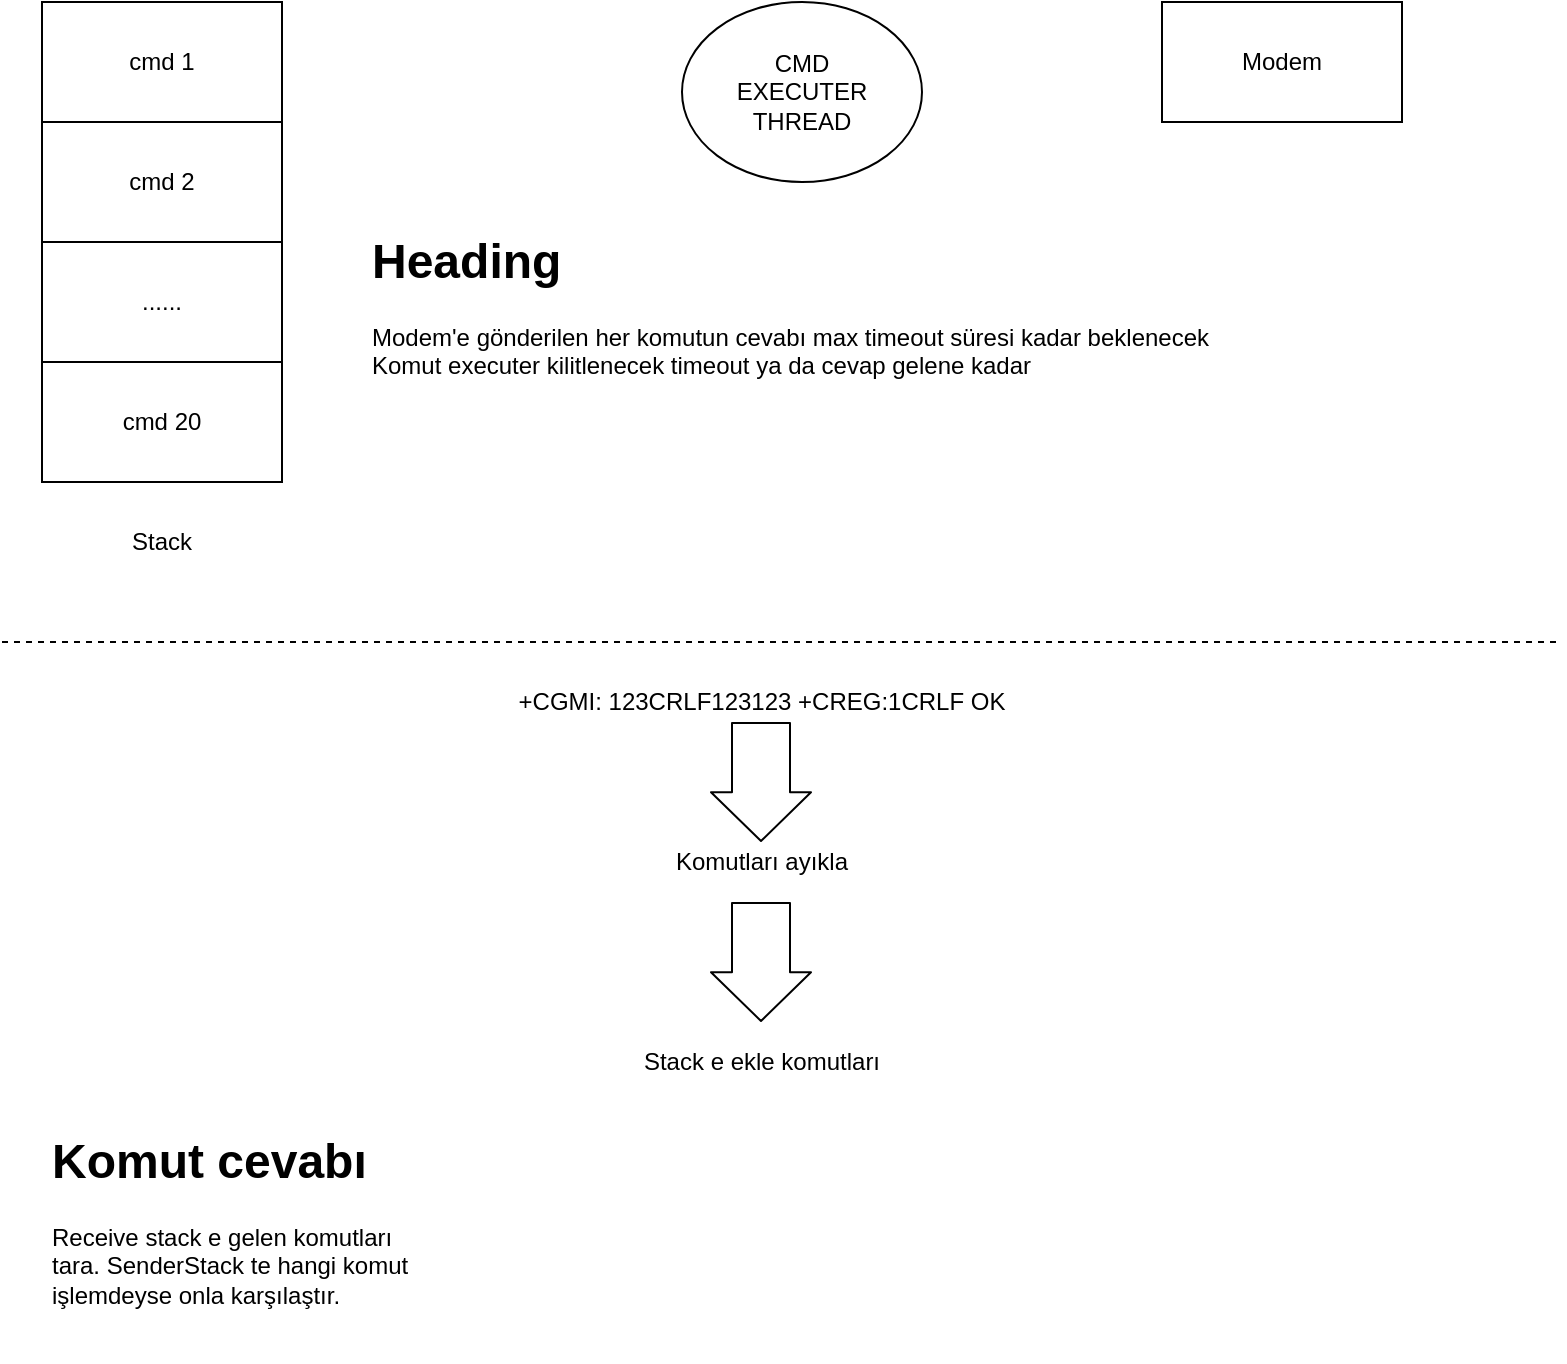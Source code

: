 <mxfile version="14.5.8" type="github">
  <diagram id="C5RBs43oDa-KdzZeNtuy" name="Page-1">
    <mxGraphModel dx="1038" dy="580" grid="1" gridSize="10" guides="1" tooltips="1" connect="1" arrows="1" fold="1" page="1" pageScale="1" pageWidth="827" pageHeight="1169" math="0" shadow="0">
      <root>
        <mxCell id="WIyWlLk6GJQsqaUBKTNV-0" />
        <mxCell id="WIyWlLk6GJQsqaUBKTNV-1" parent="WIyWlLk6GJQsqaUBKTNV-0" />
        <mxCell id="b8ePHL32l09_YFv_aFyt-2" value="Stack" style="text;html=1;strokeColor=none;fillColor=none;align=center;verticalAlign=middle;whiteSpace=wrap;rounded=0;" vertex="1" parent="WIyWlLk6GJQsqaUBKTNV-1">
          <mxGeometry x="55" y="540" width="90" height="20" as="geometry" />
        </mxCell>
        <mxCell id="b8ePHL32l09_YFv_aFyt-3" value="cmd 1" style="rounded=0;whiteSpace=wrap;html=1;" vertex="1" parent="WIyWlLk6GJQsqaUBKTNV-1">
          <mxGeometry x="40" y="280" width="120" height="60" as="geometry" />
        </mxCell>
        <mxCell id="b8ePHL32l09_YFv_aFyt-7" value="cmd 2" style="rounded=0;whiteSpace=wrap;html=1;" vertex="1" parent="WIyWlLk6GJQsqaUBKTNV-1">
          <mxGeometry x="40" y="340" width="120" height="60" as="geometry" />
        </mxCell>
        <mxCell id="b8ePHL32l09_YFv_aFyt-8" value="......" style="rounded=0;whiteSpace=wrap;html=1;" vertex="1" parent="WIyWlLk6GJQsqaUBKTNV-1">
          <mxGeometry x="40" y="400" width="120" height="60" as="geometry" />
        </mxCell>
        <mxCell id="b8ePHL32l09_YFv_aFyt-9" value="cmd 20" style="rounded=0;whiteSpace=wrap;html=1;" vertex="1" parent="WIyWlLk6GJQsqaUBKTNV-1">
          <mxGeometry x="40" y="460" width="120" height="60" as="geometry" />
        </mxCell>
        <mxCell id="b8ePHL32l09_YFv_aFyt-11" value="CMD &lt;br&gt;EXECUTER&lt;br&gt;THREAD&lt;br&gt;" style="ellipse;whiteSpace=wrap;html=1;" vertex="1" parent="WIyWlLk6GJQsqaUBKTNV-1">
          <mxGeometry x="360" y="280" width="120" height="90" as="geometry" />
        </mxCell>
        <mxCell id="b8ePHL32l09_YFv_aFyt-13" value="Modem" style="rounded=0;whiteSpace=wrap;html=1;" vertex="1" parent="WIyWlLk6GJQsqaUBKTNV-1">
          <mxGeometry x="600" y="280" width="120" height="60" as="geometry" />
        </mxCell>
        <mxCell id="b8ePHL32l09_YFv_aFyt-17" value="" style="shape=flexArrow;endArrow=classic;html=1;width=29;endSize=7.8;" edge="1" parent="WIyWlLk6GJQsqaUBKTNV-1">
          <mxGeometry width="50" height="50" relative="1" as="geometry">
            <mxPoint x="399.5" y="640" as="sourcePoint" />
            <mxPoint x="399.5" y="700" as="targetPoint" />
          </mxGeometry>
        </mxCell>
        <mxCell id="b8ePHL32l09_YFv_aFyt-19" value="&lt;h1&gt;Heading&lt;/h1&gt;&lt;div&gt;Modem&#39;e gönderilen her komutun cevabı max timeout süresi kadar beklenecek&lt;/div&gt;&lt;div&gt;Komut executer kilitlenecek timeout ya da cevap gelene kadar&lt;/div&gt;" style="text;html=1;strokeColor=none;fillColor=none;spacing=5;spacingTop=-20;whiteSpace=wrap;overflow=hidden;rounded=0;" vertex="1" parent="WIyWlLk6GJQsqaUBKTNV-1">
          <mxGeometry x="200" y="390" width="430" height="120" as="geometry" />
        </mxCell>
        <mxCell id="b8ePHL32l09_YFv_aFyt-21" value="" style="endArrow=none;dashed=1;html=1;" edge="1" parent="WIyWlLk6GJQsqaUBKTNV-1">
          <mxGeometry width="50" height="50" relative="1" as="geometry">
            <mxPoint x="20" y="600" as="sourcePoint" />
            <mxPoint x="800" y="600" as="targetPoint" />
          </mxGeometry>
        </mxCell>
        <mxCell id="b8ePHL32l09_YFv_aFyt-22" value="+CGMI: 123CRLF123123 +CREG:1CRLF OK" style="text;html=1;strokeColor=none;fillColor=none;align=center;verticalAlign=middle;whiteSpace=wrap;rounded=0;" vertex="1" parent="WIyWlLk6GJQsqaUBKTNV-1">
          <mxGeometry x="40" y="620" width="720" height="20" as="geometry" />
        </mxCell>
        <mxCell id="b8ePHL32l09_YFv_aFyt-23" value="Komutları ayıkla" style="text;html=1;strokeColor=none;fillColor=none;align=center;verticalAlign=middle;whiteSpace=wrap;rounded=0;" vertex="1" parent="WIyWlLk6GJQsqaUBKTNV-1">
          <mxGeometry x="40" y="700" width="720" height="20" as="geometry" />
        </mxCell>
        <mxCell id="b8ePHL32l09_YFv_aFyt-24" value="" style="shape=flexArrow;endArrow=classic;html=1;width=29;endSize=7.8;" edge="1" parent="WIyWlLk6GJQsqaUBKTNV-1">
          <mxGeometry width="50" height="50" relative="1" as="geometry">
            <mxPoint x="399.5" y="730" as="sourcePoint" />
            <mxPoint x="399.5" y="790" as="targetPoint" />
          </mxGeometry>
        </mxCell>
        <mxCell id="b8ePHL32l09_YFv_aFyt-25" value="Stack e ekle komutları" style="text;html=1;strokeColor=none;fillColor=none;align=center;verticalAlign=middle;whiteSpace=wrap;rounded=0;" vertex="1" parent="WIyWlLk6GJQsqaUBKTNV-1">
          <mxGeometry x="40" y="800" width="720" height="20" as="geometry" />
        </mxCell>
        <mxCell id="b8ePHL32l09_YFv_aFyt-27" value="&lt;h1&gt;Komut cevabı&lt;/h1&gt;&lt;p&gt;Receive stack e gelen komutları tara. SenderStack te hangi komut işlemdeyse onla karşılaştır.&lt;/p&gt;" style="text;html=1;strokeColor=none;fillColor=none;spacing=5;spacingTop=-20;whiteSpace=wrap;overflow=hidden;rounded=0;" vertex="1" parent="WIyWlLk6GJQsqaUBKTNV-1">
          <mxGeometry x="40" y="840" width="190" height="120" as="geometry" />
        </mxCell>
      </root>
    </mxGraphModel>
  </diagram>
</mxfile>
